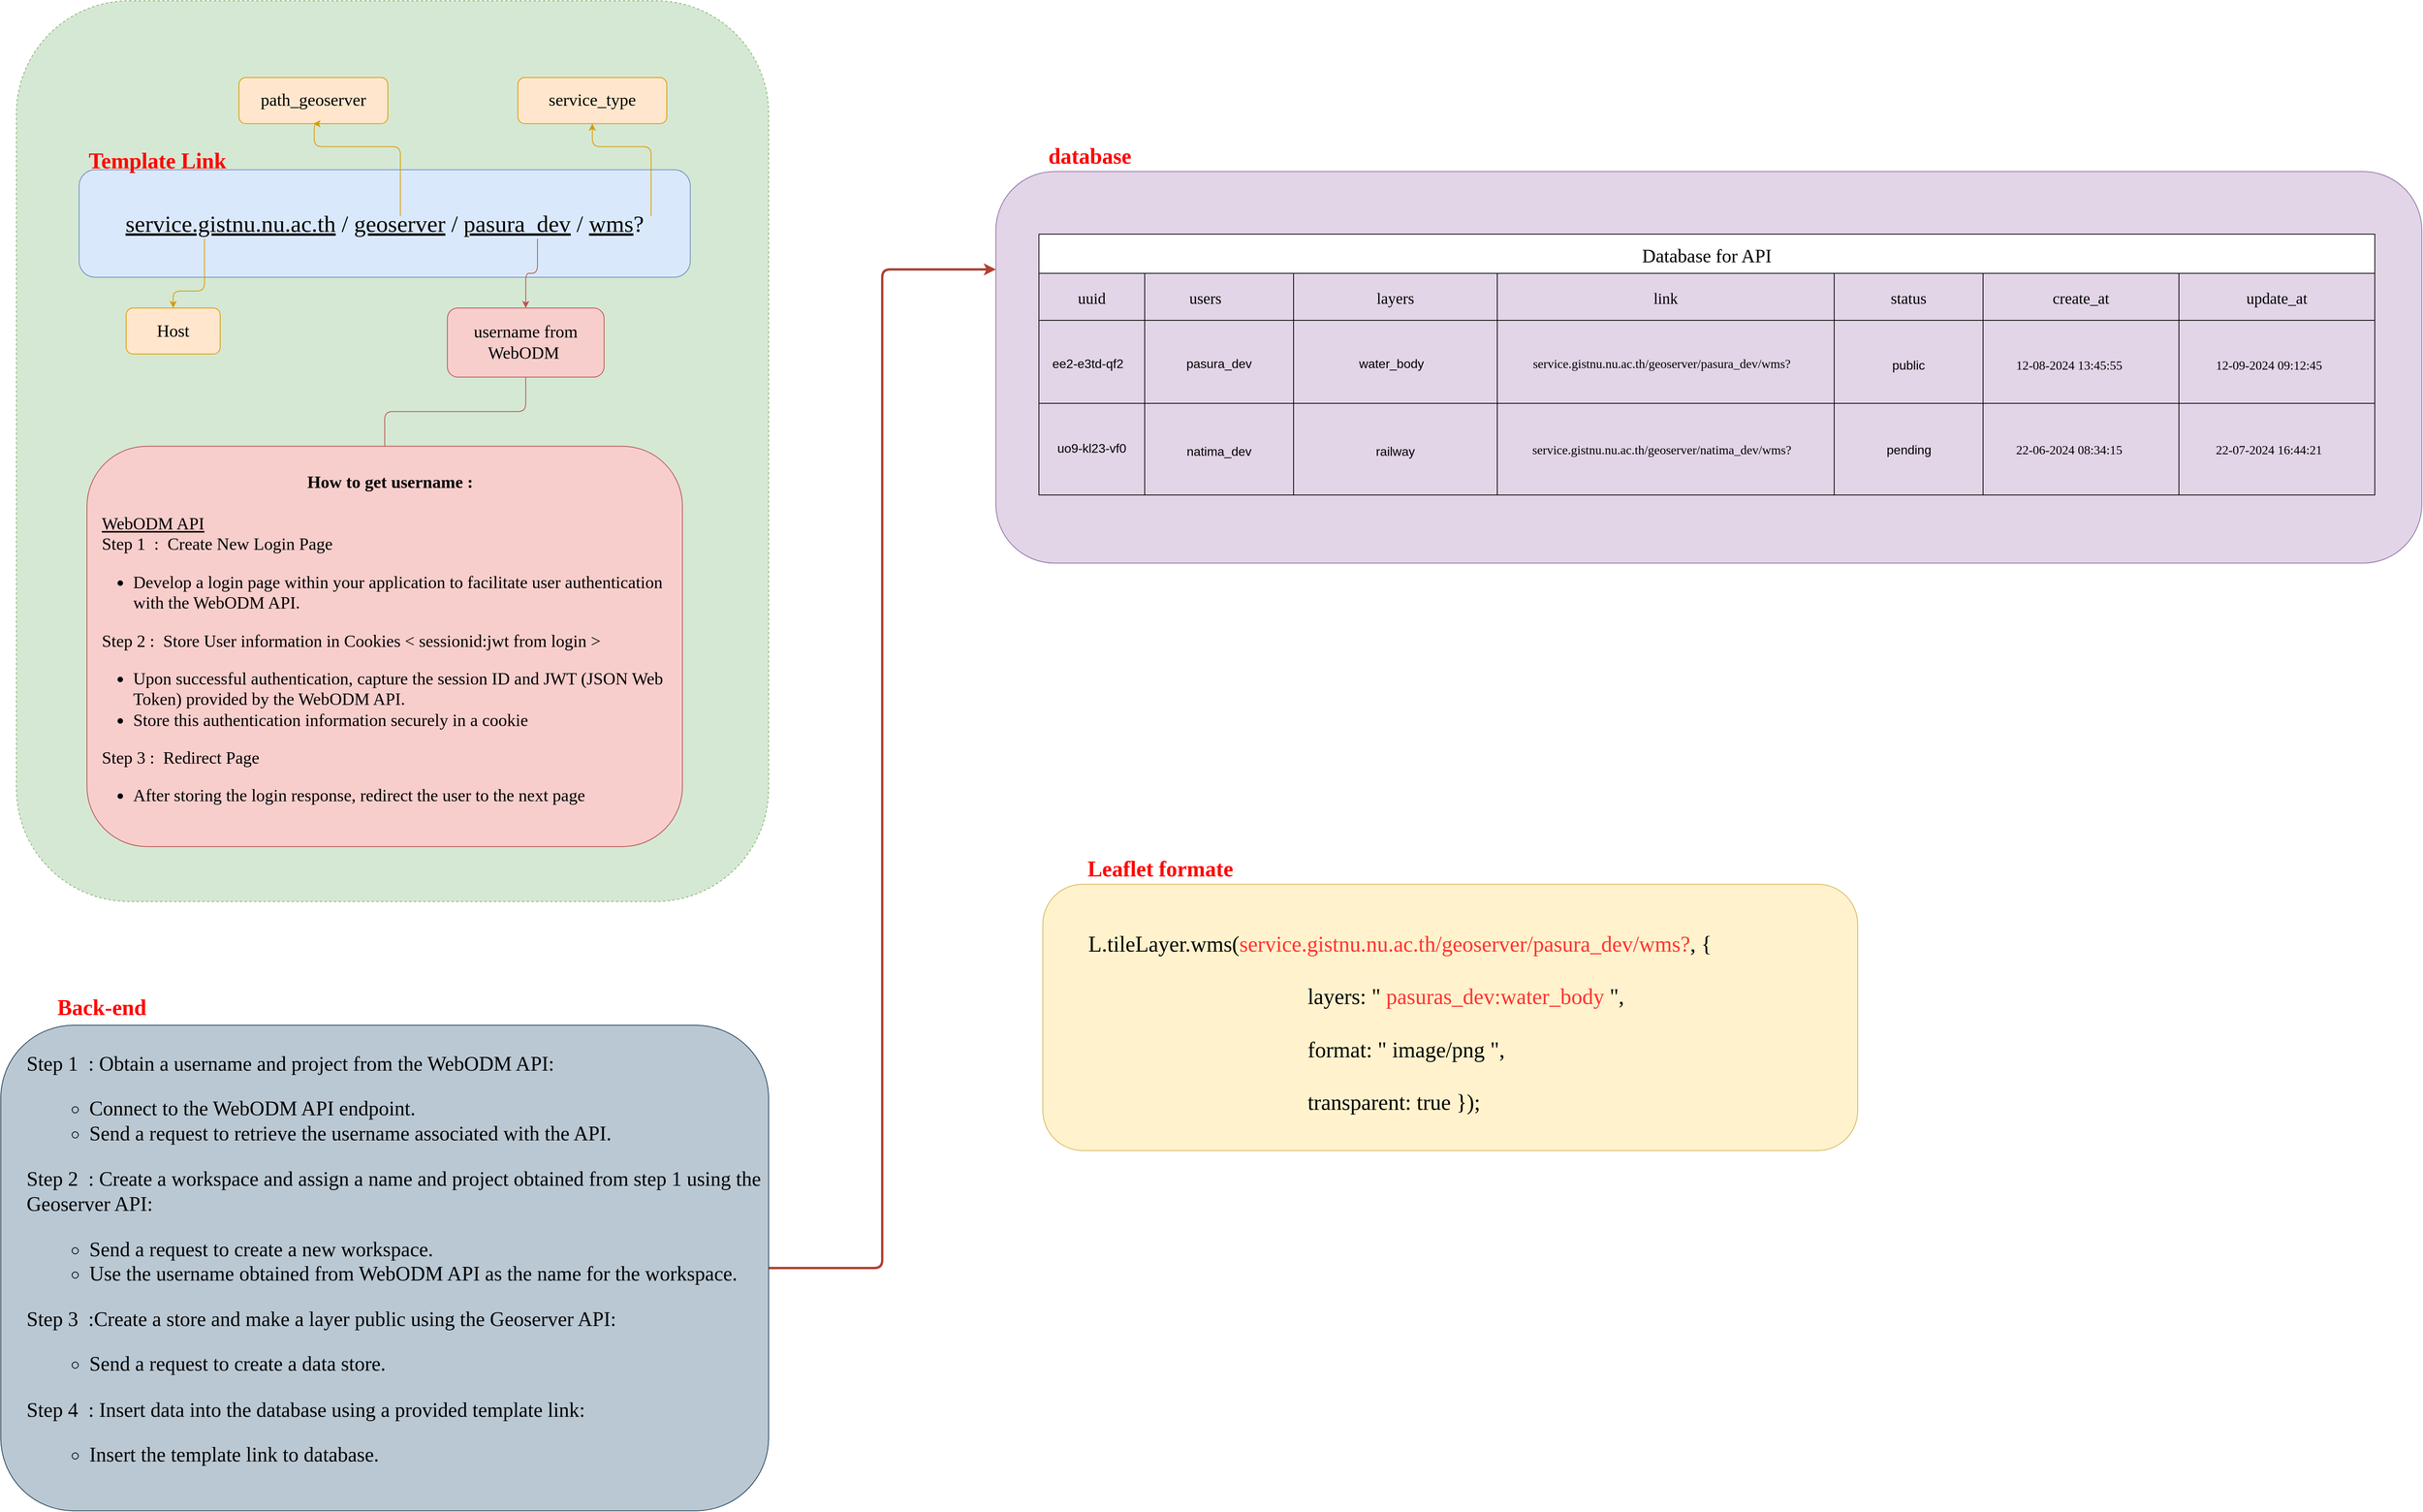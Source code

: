 <mxfile version="24.2.8" type="github">
  <diagram name="Page-1" id="D-a-eieVtsCvVFc8nxiY">
    <mxGraphModel dx="2836" dy="1215" grid="1" gridSize="10" guides="1" tooltips="1" connect="1" arrows="1" fold="1" page="1" pageScale="1" pageWidth="827" pageHeight="1169" math="0" shadow="0">
      <root>
        <mxCell id="0" />
        <mxCell id="1" parent="0" />
        <mxCell id="LGXkmmJbCQYHeZerWq-j-21" value="" style="group;fontFamily=K2D;fontSource=https%3A%2F%2Ffonts.googleapis.com%2Fcss%3Ffamily%3DK2D;" vertex="1" connectable="0" parent="1">
          <mxGeometry x="-50" y="32" width="960" height="1150" as="geometry" />
        </mxCell>
        <mxCell id="LGXkmmJbCQYHeZerWq-j-20" value="" style="rounded=1;whiteSpace=wrap;html=1;dashed=1;fillColor=#d5e8d4;strokeColor=#82b366;fontFamily=K2D;fontSource=https%3A%2F%2Ffonts.googleapis.com%2Fcss%3Ffamily%3DK2D;" vertex="1" parent="LGXkmmJbCQYHeZerWq-j-21">
          <mxGeometry width="960" height="1150" as="geometry" />
        </mxCell>
        <mxCell id="LGXkmmJbCQYHeZerWq-j-2" value="Host" style="rounded=1;whiteSpace=wrap;html=1;fillColor=#ffe6cc;strokeColor=#d79b00;fontFamily=K2D;fontSource=https%3A%2F%2Ffonts.googleapis.com%2Fcss%3Ffamily%3DK2D;fontSize=22;" vertex="1" parent="LGXkmmJbCQYHeZerWq-j-21">
          <mxGeometry x="140" y="392.212" width="120" height="58.832" as="geometry" />
        </mxCell>
        <mxCell id="LGXkmmJbCQYHeZerWq-j-3" value="path_geoserver" style="rounded=1;whiteSpace=wrap;html=1;fillColor=#ffe6cc;strokeColor=#d79b00;fontFamily=K2D;fontSource=https%3A%2F%2Ffonts.googleapis.com%2Fcss%3Ffamily%3DK2D;fontSize=22;" vertex="1" parent="LGXkmmJbCQYHeZerWq-j-21">
          <mxGeometry x="284" y="98.053" width="190" height="58.832" as="geometry" />
        </mxCell>
        <mxCell id="LGXkmmJbCQYHeZerWq-j-19" style="edgeStyle=orthogonalEdgeStyle;rounded=1;orthogonalLoop=1;jettySize=auto;html=1;fillColor=#f8cecc;strokeColor=#b85450;curved=0;endArrow=none;endFill=0;fontFamily=K2D;fontSource=https%3A%2F%2Ffonts.googleapis.com%2Fcss%3Ffamily%3DK2D;" edge="1" parent="LGXkmmJbCQYHeZerWq-j-21" source="LGXkmmJbCQYHeZerWq-j-4" target="LGXkmmJbCQYHeZerWq-j-18">
          <mxGeometry relative="1" as="geometry" />
        </mxCell>
        <mxCell id="LGXkmmJbCQYHeZerWq-j-4" value="username from WebODM&amp;nbsp;" style="rounded=1;whiteSpace=wrap;html=1;fillColor=#f8cecc;strokeColor=#b85450;fontFamily=K2D;fontSource=https%3A%2F%2Ffonts.googleapis.com%2Fcss%3Ffamily%3DK2D;fontSize=22;" vertex="1" parent="LGXkmmJbCQYHeZerWq-j-21">
          <mxGeometry x="550" y="392.212" width="200" height="88.248" as="geometry" />
        </mxCell>
        <mxCell id="LGXkmmJbCQYHeZerWq-j-5" value="service_type" style="rounded=1;whiteSpace=wrap;html=1;fillColor=#ffe6cc;strokeColor=#d79b00;fontFamily=K2D;fontSource=https%3A%2F%2Ffonts.googleapis.com%2Fcss%3Ffamily%3DK2D;fontSize=22;" vertex="1" parent="LGXkmmJbCQYHeZerWq-j-21">
          <mxGeometry x="640" y="98.053" width="190" height="58.832" as="geometry" />
        </mxCell>
        <mxCell id="LGXkmmJbCQYHeZerWq-j-12" value="" style="group;fontFamily=K2D;fontSource=https%3A%2F%2Ffonts.googleapis.com%2Fcss%3Ffamily%3DK2D;" vertex="1" connectable="0" parent="LGXkmmJbCQYHeZerWq-j-21">
          <mxGeometry x="80" y="215.717" width="780" height="137.274" as="geometry" />
        </mxCell>
        <mxCell id="LGXkmmJbCQYHeZerWq-j-1" value="&lt;font data-font-src=&quot;https://fonts.googleapis.com/css?family=K2D&quot; style=&quot;font-size: 30px;&quot;&gt;&lt;u&gt;service.gistnu.nu.ac.th&lt;/u&gt; / &lt;u&gt;geoserver&lt;/u&gt; / &lt;u&gt;pasura_dev&lt;/u&gt; / &lt;u&gt;wms&lt;/u&gt;?&lt;/font&gt;" style="rounded=1;whiteSpace=wrap;html=1;fillColor=#dae8fc;strokeColor=#6c8ebf;fontSize=30;fontFamily=K2D;fontSource=https%3A%2F%2Ffonts.googleapis.com%2Fcss%3Ffamily%3DK2D;" vertex="1" parent="LGXkmmJbCQYHeZerWq-j-12">
          <mxGeometry width="780" height="137.274" as="geometry" />
        </mxCell>
        <mxCell id="LGXkmmJbCQYHeZerWq-j-7" value="" style="rounded=1;whiteSpace=wrap;html=1;fillColor=none;dashed=1;strokeColor=none;fontFamily=K2D;fontSource=https%3A%2F%2Ffonts.googleapis.com%2Fcss%3Ffamily%3DK2D;" vertex="1" parent="LGXkmmJbCQYHeZerWq-j-12">
          <mxGeometry y="39.221" width="320" height="49.027" as="geometry" />
        </mxCell>
        <mxCell id="LGXkmmJbCQYHeZerWq-j-8" value="" style="rounded=1;whiteSpace=wrap;html=1;fillColor=none;dashed=1;strokeColor=none;fontFamily=K2D;fontSource=https%3A%2F%2Ffonts.googleapis.com%2Fcss%3Ffamily%3DK2D;" vertex="1" parent="LGXkmmJbCQYHeZerWq-j-12">
          <mxGeometry x="340" y="58.832" width="140" height="49.027" as="geometry" />
        </mxCell>
        <mxCell id="LGXkmmJbCQYHeZerWq-j-9" value="" style="rounded=1;whiteSpace=wrap;html=1;fillColor=none;dashed=1;strokeColor=none;fontFamily=K2D;fontSource=https%3A%2F%2Ffonts.googleapis.com%2Fcss%3Ffamily%3DK2D;" vertex="1" parent="LGXkmmJbCQYHeZerWq-j-12">
          <mxGeometry x="500" y="39.221" width="170" height="49.027" as="geometry" />
        </mxCell>
        <mxCell id="LGXkmmJbCQYHeZerWq-j-11" value="" style="rounded=1;whiteSpace=wrap;html=1;fillColor=none;dashed=1;strokeColor=none;fontFamily=K2D;fontSource=https%3A%2F%2Ffonts.googleapis.com%2Fcss%3Ffamily%3DK2D;" vertex="1" parent="LGXkmmJbCQYHeZerWq-j-12">
          <mxGeometry x="690" y="58.832" width="80" height="44.124" as="geometry" />
        </mxCell>
        <mxCell id="LGXkmmJbCQYHeZerWq-j-13" style="edgeStyle=orthogonalEdgeStyle;rounded=1;orthogonalLoop=1;jettySize=auto;html=1;exitX=0.5;exitY=1;exitDx=0;exitDy=0;curved=0;fillColor=#ffe6cc;strokeColor=#d79b00;fontFamily=K2D;fontSource=https%3A%2F%2Ffonts.googleapis.com%2Fcss%3Ffamily%3DK2D;" edge="1" parent="LGXkmmJbCQYHeZerWq-j-21" source="LGXkmmJbCQYHeZerWq-j-7" target="LGXkmmJbCQYHeZerWq-j-2">
          <mxGeometry relative="1" as="geometry">
            <Array as="points">
              <mxPoint x="240" y="370.641" />
              <mxPoint x="200" y="370.641" />
            </Array>
          </mxGeometry>
        </mxCell>
        <mxCell id="LGXkmmJbCQYHeZerWq-j-14" style="edgeStyle=orthogonalEdgeStyle;rounded=1;orthogonalLoop=1;jettySize=auto;html=1;exitX=0.5;exitY=0;exitDx=0;exitDy=0;fillColor=#ffe6cc;strokeColor=#d79b00;curved=0;entryX=0.5;entryY=1;entryDx=0;entryDy=0;fontFamily=K2D;fontSource=https%3A%2F%2Ffonts.googleapis.com%2Fcss%3Ffamily%3DK2D;" edge="1" parent="LGXkmmJbCQYHeZerWq-j-21" source="LGXkmmJbCQYHeZerWq-j-8" target="LGXkmmJbCQYHeZerWq-j-3">
          <mxGeometry relative="1" as="geometry">
            <Array as="points">
              <mxPoint x="490" y="186.301" />
              <mxPoint x="380" y="186.301" />
            </Array>
          </mxGeometry>
        </mxCell>
        <mxCell id="LGXkmmJbCQYHeZerWq-j-15" style="edgeStyle=orthogonalEdgeStyle;rounded=1;orthogonalLoop=1;jettySize=auto;html=1;exitX=0.5;exitY=1;exitDx=0;exitDy=0;curved=0;fillColor=#f8cecc;strokeColor=#b85450;fontFamily=K2D;fontSource=https%3A%2F%2Ffonts.googleapis.com%2Fcss%3Ffamily%3DK2D;" edge="1" parent="LGXkmmJbCQYHeZerWq-j-21" source="LGXkmmJbCQYHeZerWq-j-9" target="LGXkmmJbCQYHeZerWq-j-4">
          <mxGeometry relative="1" as="geometry" />
        </mxCell>
        <mxCell id="LGXkmmJbCQYHeZerWq-j-17" style="edgeStyle=orthogonalEdgeStyle;rounded=1;orthogonalLoop=1;jettySize=auto;html=1;exitX=0.5;exitY=0;exitDx=0;exitDy=0;entryX=0.5;entryY=1;entryDx=0;entryDy=0;curved=0;fillColor=#ffe6cc;strokeColor=#d79b00;fontFamily=K2D;fontSource=https%3A%2F%2Ffonts.googleapis.com%2Fcss%3Ffamily%3DK2D;" edge="1" parent="LGXkmmJbCQYHeZerWq-j-21" source="LGXkmmJbCQYHeZerWq-j-11" target="LGXkmmJbCQYHeZerWq-j-5">
          <mxGeometry relative="1" as="geometry">
            <Array as="points">
              <mxPoint x="810" y="186.301" />
              <mxPoint x="735" y="186.301" />
            </Array>
          </mxGeometry>
        </mxCell>
        <mxCell id="LGXkmmJbCQYHeZerWq-j-18" value="&lt;div style=&quot;&quot;&gt;&lt;b&gt;How to get username :&lt;/b&gt;&lt;/div&gt;&lt;div style=&quot;&quot;&gt;&lt;br&gt;&lt;/div&gt;&lt;div style=&quot;text-align: left;&quot;&gt;&lt;u&gt;WebODM API&lt;/u&gt;&lt;/div&gt;&lt;div style=&quot;text-align: left;&quot;&gt;Step 1 &amp;nbsp;: &amp;nbsp;Create New Login Page&lt;/div&gt;&lt;div style=&quot;text-align: left;&quot;&gt;&lt;ul&gt;&lt;li style=&quot;border: 0px solid rgb(227, 227, 227); box-sizing: border-box; --tw-border-spacing-x: 0; --tw-border-spacing-y: 0; --tw-translate-x: 0; --tw-translate-y: 0; --tw-rotate: 0; --tw-skew-x: 0; --tw-skew-y: 0; --tw-scale-x: 1; --tw-scale-y: 1; --tw-pan-x: ; --tw-pan-y: ; --tw-pinch-zoom: ; --tw-scroll-snap-strictness: proximity; --tw-gradient-from-position: ; --tw-gradient-via-position: ; --tw-gradient-to-position: ; --tw-ordinal: ; --tw-slashed-zero: ; --tw-numeric-figure: ; --tw-numeric-spacing: ; --tw-numeric-fraction: ; --tw-ring-inset: ; --tw-ring-offset-width: 0px; --tw-ring-offset-color: #fff; --tw-ring-color: rgba(69,89,164,0.5); --tw-ring-offset-shadow: 0 0 transparent; --tw-ring-shadow: 0 0 transparent; --tw-shadow: 0 0 transparent; --tw-shadow-colored: 0 0 transparent; --tw-blur: ; --tw-brightness: ; --tw-contrast: ; --tw-grayscale: ; --tw-hue-rotate: ; --tw-invert: ; --tw-saturate: ; --tw-sepia: ; --tw-drop-shadow: ; --tw-backdrop-blur: ; --tw-backdrop-brightness: ; --tw-backdrop-contrast: ; --tw-backdrop-grayscale: ; --tw-backdrop-hue-rotate: ; --tw-backdrop-invert: ; --tw-backdrop-opacity: ; --tw-backdrop-saturate: ; --tw-backdrop-sepia: ; --tw-contain-size: ; --tw-contain-layout: ; --tw-contain-paint: ; --tw-contain-style: ; margin-bottom: 0px; margin-top: 0px; padding-left: 0px;&quot;&gt;Develop a login page within your application to facilitate user authentication with the WebODM API.&lt;/li&gt;&lt;/ul&gt;&lt;/div&gt;&lt;div style=&quot;text-align: left;&quot;&gt;Step 2 : &amp;nbsp;Store User information in Cookies &amp;lt; sessionid:jwt from login &amp;gt;&lt;/div&gt;&lt;div style=&quot;text-align: left;&quot;&gt;&lt;ul&gt;&lt;li style=&quot;border: 0px solid rgb(227, 227, 227); box-sizing: border-box; --tw-border-spacing-x: 0; --tw-border-spacing-y: 0; --tw-translate-x: 0; --tw-translate-y: 0; --tw-rotate: 0; --tw-skew-x: 0; --tw-skew-y: 0; --tw-scale-x: 1; --tw-scale-y: 1; --tw-pan-x: ; --tw-pan-y: ; --tw-pinch-zoom: ; --tw-scroll-snap-strictness: proximity; --tw-gradient-from-position: ; --tw-gradient-via-position: ; --tw-gradient-to-position: ; --tw-ordinal: ; --tw-slashed-zero: ; --tw-numeric-figure: ; --tw-numeric-spacing: ; --tw-numeric-fraction: ; --tw-ring-inset: ; --tw-ring-offset-width: 0px; --tw-ring-offset-color: #fff; --tw-ring-color: rgba(69,89,164,0.5); --tw-ring-offset-shadow: 0 0 transparent; --tw-ring-shadow: 0 0 transparent; --tw-shadow: 0 0 transparent; --tw-shadow-colored: 0 0 transparent; --tw-blur: ; --tw-brightness: ; --tw-contrast: ; --tw-grayscale: ; --tw-hue-rotate: ; --tw-invert: ; --tw-saturate: ; --tw-sepia: ; --tw-drop-shadow: ; --tw-backdrop-blur: ; --tw-backdrop-brightness: ; --tw-backdrop-contrast: ; --tw-backdrop-grayscale: ; --tw-backdrop-hue-rotate: ; --tw-backdrop-invert: ; --tw-backdrop-opacity: ; --tw-backdrop-saturate: ; --tw-backdrop-sepia: ; --tw-contain-size: ; --tw-contain-layout: ; --tw-contain-paint: ; --tw-contain-style: ; margin-bottom: 0px; margin-top: 0px; padding-left: 0px;&quot;&gt;Upon successful authentication, capture the session ID and JWT (JSON Web Token) provided by the WebODM API.&lt;/li&gt;&lt;li style=&quot;border: 0px solid rgb(227, 227, 227); box-sizing: border-box; --tw-border-spacing-x: 0; --tw-border-spacing-y: 0; --tw-translate-x: 0; --tw-translate-y: 0; --tw-rotate: 0; --tw-skew-x: 0; --tw-skew-y: 0; --tw-scale-x: 1; --tw-scale-y: 1; --tw-pan-x: ; --tw-pan-y: ; --tw-pinch-zoom: ; --tw-scroll-snap-strictness: proximity; --tw-gradient-from-position: ; --tw-gradient-via-position: ; --tw-gradient-to-position: ; --tw-ordinal: ; --tw-slashed-zero: ; --tw-numeric-figure: ; --tw-numeric-spacing: ; --tw-numeric-fraction: ; --tw-ring-inset: ; --tw-ring-offset-width: 0px; --tw-ring-offset-color: #fff; --tw-ring-color: rgba(69,89,164,0.5); --tw-ring-offset-shadow: 0 0 transparent; --tw-ring-shadow: 0 0 transparent; --tw-shadow: 0 0 transparent; --tw-shadow-colored: 0 0 transparent; --tw-blur: ; --tw-brightness: ; --tw-contrast: ; --tw-grayscale: ; --tw-hue-rotate: ; --tw-invert: ; --tw-saturate: ; --tw-sepia: ; --tw-drop-shadow: ; --tw-backdrop-blur: ; --tw-backdrop-brightness: ; --tw-backdrop-contrast: ; --tw-backdrop-grayscale: ; --tw-backdrop-hue-rotate: ; --tw-backdrop-invert: ; --tw-backdrop-opacity: ; --tw-backdrop-saturate: ; --tw-backdrop-sepia: ; --tw-contain-size: ; --tw-contain-layout: ; --tw-contain-paint: ; --tw-contain-style: ; margin-bottom: 0px; margin-top: 0px; padding-left: 0px;&quot;&gt;Store this authentication information securely in a cookie&lt;/li&gt;&lt;/ul&gt;&lt;/div&gt;&lt;div style=&quot;text-align: left;&quot;&gt;Step 3 : &amp;nbsp;Redirect Page&lt;/div&gt;&lt;div style=&quot;text-align: left;&quot;&gt;&lt;ul&gt;&lt;li&gt;After storing the login response, redirect the user to the next page&lt;br&gt;&lt;/li&gt;&lt;/ul&gt;&lt;/div&gt;" style="rounded=1;whiteSpace=wrap;html=1;fillColor=#f8cecc;strokeColor=#b85450;fontFamily=K2D;fontSource=https%3A%2F%2Ffonts.googleapis.com%2Fcss%3Ffamily%3DK2D;fontSize=22;spacingLeft=18;spacingTop=4;spacingRight=4;" vertex="1" parent="LGXkmmJbCQYHeZerWq-j-21">
          <mxGeometry x="90" y="568.71" width="760" height="511.29" as="geometry" />
        </mxCell>
        <mxCell id="LGXkmmJbCQYHeZerWq-j-24" value="&lt;font data-font-src=&quot;https://fonts.googleapis.com/css?family=K2D&quot;&gt;&lt;font data-font-src=&quot;https://fonts.googleapis.com/css?family=K2D&quot; style=&quot;font-size: 28px;&quot;&gt;Template&amp;nbsp;&lt;/font&gt;&lt;span style=&quot;font-size: 28px;&quot;&gt;Link&lt;/span&gt;&lt;/font&gt;" style="text;html=1;align=center;verticalAlign=middle;whiteSpace=wrap;rounded=1;fillColor=none;strokeColor=none;fontColor=#FF0000;fontStyle=1;fontFamily=K2D;fontSource=https%3A%2F%2Ffonts.googleapis.com%2Fcss%3Ffamily%3DK2D;" vertex="1" parent="LGXkmmJbCQYHeZerWq-j-21">
          <mxGeometry x="80" y="184.34" width="200" height="39.221" as="geometry" />
        </mxCell>
        <mxCell id="LGXkmmJbCQYHeZerWq-j-107" value="" style="group" vertex="1" connectable="0" parent="1">
          <mxGeometry x="1260" y="1120" width="1040" height="380" as="geometry" />
        </mxCell>
        <mxCell id="LGXkmmJbCQYHeZerWq-j-23" value="&lt;br&gt;&lt;div&gt;&lt;font&gt;&lt;span style=&quot;font-size: 28px;&quot;&gt;&lt;div&gt;&amp;nbsp; &amp;nbsp; &amp;nbsp; &amp;nbsp; L.tileLayer.wms(&lt;font color=&quot;#ff3333&quot;&gt;service.gistnu.nu.ac.th/geoserver/pasura_dev/wms?&lt;/font&gt;, {&lt;/div&gt;&lt;div&gt;&lt;br&gt;&lt;/div&gt;&lt;div&gt;&amp;nbsp; &amp;nbsp; &amp;nbsp;&lt;span style=&quot;white-space: pre;&quot;&gt;&#x9;&lt;span style=&quot;white-space: pre;&quot;&gt;&#x9;&lt;span style=&quot;white-space: pre;&quot;&gt;&#x9;&lt;span style=&quot;white-space: pre;&quot;&gt;&#x9;&lt;span style=&quot;white-space: pre;&quot;&gt;&#x9;&lt;span style=&quot;white-space: pre;&quot;&gt;&#x9;&lt;/span&gt;&lt;/span&gt;&lt;/span&gt;&lt;/span&gt;&lt;/span&gt;&lt;/span&gt;layers: &quot; &lt;font color=&quot;#ff3333&quot;&gt;pasuras_dev:water_body&lt;/font&gt; &quot;,&lt;/div&gt;&lt;div&gt;&lt;br&gt;&lt;/div&gt;&lt;/span&gt;&lt;span style=&quot;font-size: 28px;&quot;&gt;&lt;div&gt;&lt;span style=&quot;white-space: pre;&quot;&gt;&lt;span style=&quot;white-space: pre;&quot;&gt;&lt;span style=&quot;white-space: pre;&quot;&gt;&lt;span style=&quot;white-space: pre;&quot;&gt;&#x9;&lt;span style=&quot;white-space: pre;&quot;&gt;&#x9;&lt;span style=&quot;white-space: pre;&quot;&gt;&#x9;&lt;span style=&quot;white-space: pre;&quot;&gt;&#x9;&lt;span style=&quot;white-space: pre;&quot;&gt;&#x9;&lt;span style=&quot;white-space: pre;&quot;&gt;&#x9;&lt;/span&gt;&lt;/span&gt;&lt;/span&gt;&lt;/span&gt;&lt;/span&gt;&lt;/span&gt;&lt;/span&gt;&lt;/span&gt;&lt;/span&gt;format: &quot; image/png &quot;,&lt;/div&gt;&lt;div&gt;&amp;nbsp;&amp;nbsp;&lt;/div&gt;&lt;div&gt;&amp;nbsp; &lt;span style=&quot;white-space: pre;&quot;&gt;&#x9;&lt;span style=&quot;white-space: pre;&quot;&gt;&#x9;&lt;span style=&quot;white-space: pre;&quot;&gt;&#x9;&lt;span style=&quot;white-space: pre;&quot;&gt;&#x9;&lt;span style=&quot;white-space: pre;&quot;&gt;&#x9;&lt;span style=&quot;white-space: pre;&quot;&gt;&#x9;&lt;/span&gt;&lt;/span&gt;&lt;/span&gt;&lt;/span&gt;&lt;/span&gt;&lt;/span&gt;transparent: true });&lt;/div&gt;&lt;/span&gt;&lt;/font&gt;&lt;/div&gt;" style="rounded=1;whiteSpace=wrap;html=1;fillColor=#fff2cc;strokeColor=#d6b656;fontFamily=K2D;fontSource=https%3A%2F%2Ffonts.googleapis.com%2Fcss%3Ffamily%3DK2D;align=left;" vertex="1" parent="LGXkmmJbCQYHeZerWq-j-107">
          <mxGeometry y="40" width="1040" height="340" as="geometry" />
        </mxCell>
        <mxCell id="LGXkmmJbCQYHeZerWq-j-106" value="&lt;span style=&quot;font-size: 28px;&quot;&gt;Leaflet formate&lt;/span&gt;" style="text;html=1;align=center;verticalAlign=middle;whiteSpace=wrap;rounded=1;fillColor=none;strokeColor=none;fontColor=#FF0000;fontStyle=1;fontFamily=K2D;fontSource=https%3A%2F%2Ffonts.googleapis.com%2Fcss%3Ffamily%3DK2D;" vertex="1" parent="LGXkmmJbCQYHeZerWq-j-107">
          <mxGeometry x="30" width="240" height="40" as="geometry" />
        </mxCell>
        <mxCell id="LGXkmmJbCQYHeZerWq-j-109" value="" style="group" vertex="1" connectable="0" parent="1">
          <mxGeometry x="1200" y="210" width="1820" height="610" as="geometry" />
        </mxCell>
        <mxCell id="LGXkmmJbCQYHeZerWq-j-105" value="" style="group" vertex="1" connectable="0" parent="LGXkmmJbCQYHeZerWq-j-109">
          <mxGeometry y="40" width="1820" height="570" as="geometry" />
        </mxCell>
        <mxCell id="LGXkmmJbCQYHeZerWq-j-22" value="&lt;div&gt;&lt;font&gt;&lt;span style=&quot;font-size: 11px;&quot;&gt;&lt;br&gt;&lt;/span&gt;&lt;/font&gt;&lt;/div&gt;&lt;div&gt;&lt;font style=&quot;font-size: 28px;&quot;&gt;&lt;span style=&quot;&quot;&gt;&lt;br&gt;&lt;/span&gt;&lt;/font&gt;&lt;/div&gt;" style="rounded=1;whiteSpace=wrap;html=1;verticalAlign=top;fontFamily=K2D;fontSource=https%3A%2F%2Ffonts.googleapis.com%2Fcss%3Ffamily%3DK2D;fillColor=#e1d5e7;strokeColor=#9673a6;" vertex="1" parent="LGXkmmJbCQYHeZerWq-j-105">
          <mxGeometry width="1820" height="500" as="geometry" />
        </mxCell>
        <mxCell id="LGXkmmJbCQYHeZerWq-j-46" value="Database for API" style="shape=table;childLayout=tableLayout;startSize=50;collapsible=0;recursiveResize=0;expand=0;fontSize=24;fontFamily=K2D;fontSource=https%3A%2F%2Ffonts.googleapis.com%2Fcss%3Ffamily%3DK2D;" vertex="1" parent="LGXkmmJbCQYHeZerWq-j-105">
          <mxGeometry x="55" y="80" width="1705" height="333" as="geometry" />
        </mxCell>
        <mxCell id="LGXkmmJbCQYHeZerWq-j-47" value="" style="shape=tableRow;horizontal=0;swimlaneHead=0;swimlaneBody=0;top=0;left=0;strokeColor=inherit;bottom=0;right=0;dropTarget=0;fontStyle=0;fillColor=none;points=[[0,0.5],[1,0.5]];portConstraint=eastwest;startSize=0;collapsible=0;recursiveResize=0;expand=0;fontSize=16;fontFamily=K2D;fontSource=https%3A%2F%2Ffonts.googleapis.com%2Fcss%3Ffamily%3DK2D;" vertex="1" parent="LGXkmmJbCQYHeZerWq-j-46">
          <mxGeometry y="50" width="1705" height="166" as="geometry" />
        </mxCell>
        <mxCell id="LGXkmmJbCQYHeZerWq-j-115" value="uuid" style="swimlane;swimlaneHead=0;swimlaneBody=0;fontStyle=0;strokeColor=inherit;connectable=0;fillColor=none;startSize=60;collapsible=0;recursiveResize=0;expand=0;fontSize=20;fontFamily=K2D;fontSource=https%3A%2F%2Ffonts.googleapis.com%2Fcss%3Ffamily%3DK2D;" vertex="1" parent="LGXkmmJbCQYHeZerWq-j-47">
          <mxGeometry width="135" height="166" as="geometry">
            <mxRectangle width="135" height="166" as="alternateBounds" />
          </mxGeometry>
        </mxCell>
        <mxCell id="LGXkmmJbCQYHeZerWq-j-48" value="" style="swimlane;swimlaneHead=0;swimlaneBody=0;fontStyle=0;strokeColor=inherit;connectable=0;fillColor=none;startSize=60;collapsible=0;recursiveResize=0;expand=0;fontSize=20;fontFamily=K2D;fontSource=https%3A%2F%2Ffonts.googleapis.com%2Fcss%3Ffamily%3DK2D;" vertex="1" parent="LGXkmmJbCQYHeZerWq-j-47">
          <mxGeometry x="135" width="190" height="166" as="geometry">
            <mxRectangle width="190" height="166" as="alternateBounds" />
          </mxGeometry>
        </mxCell>
        <mxCell id="LGXkmmJbCQYHeZerWq-j-118" value="&lt;font style=&quot;font-size: 16px;&quot;&gt;pasura_dev&lt;/font&gt;" style="text;html=1;align=center;verticalAlign=middle;whiteSpace=wrap;rounded=0;fontSize=13;" vertex="1" parent="LGXkmmJbCQYHeZerWq-j-48">
          <mxGeometry x="20" y="100" width="150" height="30" as="geometry" />
        </mxCell>
        <mxCell id="LGXkmmJbCQYHeZerWq-j-123" value="layers" style="swimlane;swimlaneHead=0;swimlaneBody=0;fontStyle=0;strokeColor=inherit;connectable=0;fillColor=none;startSize=60;collapsible=0;recursiveResize=0;expand=0;fontSize=20;fontFamily=K2D;fontSource=https%3A%2F%2Ffonts.googleapis.com%2Fcss%3Ffamily%3DK2D;" vertex="1" parent="LGXkmmJbCQYHeZerWq-j-47">
          <mxGeometry x="325" width="260" height="166" as="geometry">
            <mxRectangle width="260" height="166" as="alternateBounds" />
          </mxGeometry>
        </mxCell>
        <mxCell id="LGXkmmJbCQYHeZerWq-j-126" value="&lt;font style=&quot;font-size: 16px;&quot;&gt;water_body&lt;/font&gt;" style="text;html=1;align=center;verticalAlign=middle;whiteSpace=wrap;rounded=0;fontSize=13;" vertex="1" parent="LGXkmmJbCQYHeZerWq-j-123">
          <mxGeometry x="30" y="100" width="190" height="30" as="geometry" />
        </mxCell>
        <mxCell id="LGXkmmJbCQYHeZerWq-j-49" value="link" style="swimlane;swimlaneHead=0;swimlaneBody=0;fontStyle=0;strokeColor=inherit;connectable=0;fillColor=none;startSize=60;collapsible=0;recursiveResize=0;expand=0;fontSize=20;fontFamily=K2D;fontSource=https%3A%2F%2Ffonts.googleapis.com%2Fcss%3Ffamily%3DK2D;" vertex="1" parent="LGXkmmJbCQYHeZerWq-j-47">
          <mxGeometry x="585" width="430" height="166" as="geometry">
            <mxRectangle width="430" height="166" as="alternateBounds" />
          </mxGeometry>
        </mxCell>
        <mxCell id="LGXkmmJbCQYHeZerWq-j-98" value="&lt;font style=&quot;font-size: 16px;&quot;&gt;&lt;span style=&quot;font-family: K2D;&quot;&gt;service.gistnu.nu.ac.th&lt;/span&gt;&lt;span style=&quot;font-family: K2D;&quot;&gt;/&lt;/span&gt;&lt;span style=&quot;font-family: K2D;&quot;&gt;geoserver&lt;/span&gt;&lt;span style=&quot;font-family: K2D;&quot;&gt;/&lt;/span&gt;&lt;span style=&quot;font-family: K2D;&quot;&gt;pasura_dev&lt;/span&gt;&lt;span style=&quot;font-family: K2D;&quot;&gt;/&lt;/span&gt;&lt;span style=&quot;font-family: K2D;&quot;&gt;wms&lt;/span&gt;&lt;span style=&quot;font-family: K2D;&quot;&gt;?&lt;/span&gt;&lt;/font&gt;" style="text;html=1;align=center;verticalAlign=middle;whiteSpace=wrap;rounded=0;fontSize=13;" vertex="1" parent="LGXkmmJbCQYHeZerWq-j-49">
          <mxGeometry y="100" width="420" height="30" as="geometry" />
        </mxCell>
        <mxCell id="LGXkmmJbCQYHeZerWq-j-128" value="status" style="swimlane;swimlaneHead=0;swimlaneBody=0;fontStyle=0;strokeColor=inherit;connectable=0;fillColor=none;startSize=60;collapsible=0;recursiveResize=0;expand=0;fontSize=20;fontFamily=K2D;fontSource=https%3A%2F%2Ffonts.googleapis.com%2Fcss%3Ffamily%3DK2D;" vertex="1" parent="LGXkmmJbCQYHeZerWq-j-47">
          <mxGeometry x="1015" width="190" height="166" as="geometry">
            <mxRectangle width="190" height="166" as="alternateBounds" />
          </mxGeometry>
        </mxCell>
        <mxCell id="LGXkmmJbCQYHeZerWq-j-130" value="&lt;font style=&quot;font-size: 16px;&quot;&gt;public&lt;/font&gt;" style="text;html=1;align=center;verticalAlign=middle;whiteSpace=wrap;rounded=0;fontSize=13;" vertex="1" parent="LGXkmmJbCQYHeZerWq-j-128">
          <mxGeometry x="15" y="101.5" width="160" height="30" as="geometry" />
        </mxCell>
        <mxCell id="LGXkmmJbCQYHeZerWq-j-50" value="create_at" style="swimlane;swimlaneHead=0;swimlaneBody=0;fontStyle=0;strokeColor=inherit;connectable=0;fillColor=none;startSize=60;collapsible=0;recursiveResize=0;expand=0;fontSize=20;fontFamily=K2D;fontSource=https%3A%2F%2Ffonts.googleapis.com%2Fcss%3Ffamily%3DK2D;" vertex="1" parent="LGXkmmJbCQYHeZerWq-j-47">
          <mxGeometry x="1205" width="250" height="166" as="geometry">
            <mxRectangle width="250" height="166" as="alternateBounds" />
          </mxGeometry>
        </mxCell>
        <mxCell id="LGXkmmJbCQYHeZerWq-j-100" value="&lt;font size=&quot;3&quot; face=&quot;K2D&quot;&gt;12-08-2024 13:45:55&lt;/font&gt;" style="text;html=1;align=center;verticalAlign=middle;whiteSpace=wrap;rounded=0;fontSize=13;" vertex="1" parent="LGXkmmJbCQYHeZerWq-j-50">
          <mxGeometry x="25" y="101.5" width="170" height="30" as="geometry" />
        </mxCell>
        <mxCell id="LGXkmmJbCQYHeZerWq-j-87" value="update_at" style="swimlane;swimlaneHead=0;swimlaneBody=0;fontStyle=0;strokeColor=inherit;connectable=0;fillColor=none;startSize=60;collapsible=0;recursiveResize=0;expand=0;fontSize=20;fontFamily=K2D;fontSource=https%3A%2F%2Ffonts.googleapis.com%2Fcss%3Ffamily%3DK2D;" vertex="1" parent="LGXkmmJbCQYHeZerWq-j-47">
          <mxGeometry x="1455" width="250" height="166" as="geometry">
            <mxRectangle width="250" height="166" as="alternateBounds" />
          </mxGeometry>
        </mxCell>
        <mxCell id="LGXkmmJbCQYHeZerWq-j-103" value="&lt;font size=&quot;3&quot; face=&quot;K2D&quot;&gt;12-09-2024 09:12:45&lt;/font&gt;" style="text;html=1;align=center;verticalAlign=middle;whiteSpace=wrap;rounded=0;fontSize=13;" vertex="1" parent="LGXkmmJbCQYHeZerWq-j-87">
          <mxGeometry x="30" y="101.5" width="170" height="30" as="geometry" />
        </mxCell>
        <mxCell id="LGXkmmJbCQYHeZerWq-j-51" value="" style="shape=tableRow;horizontal=0;swimlaneHead=0;swimlaneBody=0;top=0;left=0;strokeColor=inherit;bottom=0;right=0;dropTarget=0;fontStyle=0;fillColor=none;points=[[0,0.5],[1,0.5]];portConstraint=eastwest;startSize=0;collapsible=0;recursiveResize=0;expand=0;fontSize=16;fontFamily=K2D;fontSource=https%3A%2F%2Ffonts.googleapis.com%2Fcss%3Ffamily%3DK2D;" vertex="1" parent="LGXkmmJbCQYHeZerWq-j-46">
          <mxGeometry y="216" width="1705" height="117" as="geometry" />
        </mxCell>
        <mxCell id="LGXkmmJbCQYHeZerWq-j-116" style="swimlane;swimlaneHead=0;swimlaneBody=0;fontStyle=0;connectable=0;strokeColor=inherit;fillColor=none;startSize=0;collapsible=0;recursiveResize=0;expand=0;fontSize=16;fontFamily=K2D;fontSource=https%3A%2F%2Ffonts.googleapis.com%2Fcss%3Ffamily%3DK2D;" vertex="1" parent="LGXkmmJbCQYHeZerWq-j-51">
          <mxGeometry width="135" height="117" as="geometry">
            <mxRectangle width="135" height="117" as="alternateBounds" />
          </mxGeometry>
        </mxCell>
        <mxCell id="LGXkmmJbCQYHeZerWq-j-52" value="" style="swimlane;swimlaneHead=0;swimlaneBody=0;fontStyle=0;connectable=0;strokeColor=inherit;fillColor=none;startSize=0;collapsible=0;recursiveResize=0;expand=0;fontSize=16;fontFamily=K2D;fontSource=https%3A%2F%2Ffonts.googleapis.com%2Fcss%3Ffamily%3DK2D;" vertex="1" parent="LGXkmmJbCQYHeZerWq-j-51">
          <mxGeometry x="135" width="190" height="117" as="geometry">
            <mxRectangle width="190" height="117" as="alternateBounds" />
          </mxGeometry>
        </mxCell>
        <mxCell id="LGXkmmJbCQYHeZerWq-j-97" value="&lt;font style=&quot;font-size: 16px;&quot;&gt;natima_dev&lt;/font&gt;" style="text;html=1;align=center;verticalAlign=middle;whiteSpace=wrap;rounded=0;fontSize=13;" vertex="1" parent="LGXkmmJbCQYHeZerWq-j-52">
          <mxGeometry x="10" y="46" width="170" height="30" as="geometry" />
        </mxCell>
        <mxCell id="LGXkmmJbCQYHeZerWq-j-124" style="swimlane;swimlaneHead=0;swimlaneBody=0;fontStyle=0;connectable=0;strokeColor=inherit;fillColor=none;startSize=0;collapsible=0;recursiveResize=0;expand=0;fontSize=20;fontFamily=K2D;fontSource=https%3A%2F%2Ffonts.googleapis.com%2Fcss%3Ffamily%3DK2D;" vertex="1" parent="LGXkmmJbCQYHeZerWq-j-51">
          <mxGeometry x="325" width="260" height="117" as="geometry">
            <mxRectangle width="260" height="117" as="alternateBounds" />
          </mxGeometry>
        </mxCell>
        <mxCell id="LGXkmmJbCQYHeZerWq-j-127" value="&lt;font style=&quot;font-size: 16px;&quot;&gt;railway&lt;/font&gt;" style="text;html=1;align=center;verticalAlign=middle;whiteSpace=wrap;rounded=0;fontSize=13;" vertex="1" parent="LGXkmmJbCQYHeZerWq-j-124">
          <mxGeometry x="25" y="46" width="210" height="30" as="geometry" />
        </mxCell>
        <mxCell id="LGXkmmJbCQYHeZerWq-j-53" value="" style="swimlane;swimlaneHead=0;swimlaneBody=0;fontStyle=0;connectable=0;strokeColor=inherit;fillColor=none;startSize=0;collapsible=0;recursiveResize=0;expand=0;fontSize=20;fontFamily=K2D;fontSource=https%3A%2F%2Ffonts.googleapis.com%2Fcss%3Ffamily%3DK2D;" vertex="1" parent="LGXkmmJbCQYHeZerWq-j-51">
          <mxGeometry x="585" width="430" height="117" as="geometry">
            <mxRectangle width="430" height="117" as="alternateBounds" />
          </mxGeometry>
        </mxCell>
        <mxCell id="LGXkmmJbCQYHeZerWq-j-99" value="&lt;font style=&quot;font-size: 16px;&quot;&gt;&lt;span style=&quot;font-family: K2D;&quot;&gt;service.gistnu.nu.ac.th&lt;/span&gt;&lt;span style=&quot;font-family: K2D;&quot;&gt;/&lt;/span&gt;&lt;span style=&quot;font-family: K2D;&quot;&gt;geoserver&lt;/span&gt;&lt;span style=&quot;font-family: K2D;&quot;&gt;/natima&lt;/span&gt;&lt;span style=&quot;font-family: K2D;&quot;&gt;_dev&lt;/span&gt;&lt;span style=&quot;font-family: K2D;&quot;&gt;/&lt;/span&gt;&lt;span style=&quot;font-family: K2D;&quot;&gt;wms&lt;/span&gt;&lt;span style=&quot;font-family: K2D;&quot;&gt;?&lt;/span&gt;&lt;/font&gt;" style="text;html=1;align=center;verticalAlign=middle;whiteSpace=wrap;rounded=0;fontSize=13;" vertex="1" parent="LGXkmmJbCQYHeZerWq-j-53">
          <mxGeometry y="43.5" width="420" height="30" as="geometry" />
        </mxCell>
        <mxCell id="LGXkmmJbCQYHeZerWq-j-129" style="swimlane;swimlaneHead=0;swimlaneBody=0;fontStyle=0;connectable=0;strokeColor=inherit;fillColor=none;startSize=0;collapsible=0;recursiveResize=0;expand=0;fontSize=20;fontFamily=K2D;fontSource=https%3A%2F%2Ffonts.googleapis.com%2Fcss%3Ffamily%3DK2D;" vertex="1" parent="LGXkmmJbCQYHeZerWq-j-51">
          <mxGeometry x="1015" width="190" height="117" as="geometry">
            <mxRectangle width="190" height="117" as="alternateBounds" />
          </mxGeometry>
        </mxCell>
        <mxCell id="LGXkmmJbCQYHeZerWq-j-131" value="&lt;font style=&quot;font-size: 16px;&quot;&gt;pending&lt;/font&gt;" style="text;html=1;align=center;verticalAlign=middle;whiteSpace=wrap;rounded=0;fontSize=13;" vertex="1" parent="LGXkmmJbCQYHeZerWq-j-129">
          <mxGeometry x="21" y="43.5" width="149" height="30" as="geometry" />
        </mxCell>
        <mxCell id="LGXkmmJbCQYHeZerWq-j-54" value="" style="swimlane;swimlaneHead=0;swimlaneBody=0;fontStyle=0;connectable=0;strokeColor=inherit;fillColor=none;startSize=0;collapsible=0;recursiveResize=0;expand=0;fontSize=20;fontFamily=K2D;fontSource=https%3A%2F%2Ffonts.googleapis.com%2Fcss%3Ffamily%3DK2D;" vertex="1" parent="LGXkmmJbCQYHeZerWq-j-51">
          <mxGeometry x="1205" width="250" height="117" as="geometry">
            <mxRectangle width="250" height="117" as="alternateBounds" />
          </mxGeometry>
        </mxCell>
        <mxCell id="LGXkmmJbCQYHeZerWq-j-102" value="&lt;font size=&quot;3&quot; face=&quot;K2D&quot;&gt;22-06-2024 08:34:15&lt;/font&gt;" style="text;html=1;align=center;verticalAlign=middle;whiteSpace=wrap;rounded=0;fontSize=13;" vertex="1" parent="LGXkmmJbCQYHeZerWq-j-54">
          <mxGeometry x="25" y="43.5" width="170" height="30" as="geometry" />
        </mxCell>
        <mxCell id="LGXkmmJbCQYHeZerWq-j-88" style="swimlane;swimlaneHead=0;swimlaneBody=0;fontStyle=0;connectable=0;strokeColor=inherit;fillColor=none;startSize=0;collapsible=0;recursiveResize=0;expand=0;fontSize=20;fontFamily=K2D;fontSource=https%3A%2F%2Ffonts.googleapis.com%2Fcss%3Ffamily%3DK2D;" vertex="1" parent="LGXkmmJbCQYHeZerWq-j-51">
          <mxGeometry x="1455" width="250" height="117" as="geometry">
            <mxRectangle width="250" height="117" as="alternateBounds" />
          </mxGeometry>
        </mxCell>
        <mxCell id="LGXkmmJbCQYHeZerWq-j-104" value="&lt;font size=&quot;3&quot; face=&quot;K2D&quot;&gt;22-07-2024 16:44:21&lt;/font&gt;" style="text;html=1;align=center;verticalAlign=middle;whiteSpace=wrap;rounded=0;fontSize=13;" vertex="1" parent="LGXkmmJbCQYHeZerWq-j-88">
          <mxGeometry x="30" y="43.5" width="170" height="30" as="geometry" />
        </mxCell>
        <mxCell id="LGXkmmJbCQYHeZerWq-j-121" value="&lt;font size=&quot;3&quot;&gt;uo9-kl23-vf0&lt;/font&gt;" style="text;html=1;align=center;verticalAlign=middle;whiteSpace=wrap;rounded=0;fontSize=13;" vertex="1" parent="LGXkmmJbCQYHeZerWq-j-105">
          <mxGeometry x="55" y="338" width="135" height="30" as="geometry" />
        </mxCell>
        <mxCell id="LGXkmmJbCQYHeZerWq-j-122" value="&lt;font style=&quot;font-size: 16px;&quot;&gt;ee2-e3td-qf2&lt;/font&gt;" style="text;html=1;align=center;verticalAlign=middle;whiteSpace=wrap;rounded=0;fontSize=13;" vertex="1" parent="LGXkmmJbCQYHeZerWq-j-105">
          <mxGeometry x="55" y="230" width="125" height="30" as="geometry" />
        </mxCell>
        <mxCell id="LGXkmmJbCQYHeZerWq-j-108" value="&lt;span style=&quot;font-size: 28px;&quot;&gt;database&lt;/span&gt;" style="text;html=1;align=center;verticalAlign=middle;whiteSpace=wrap;rounded=1;fillColor=none;strokeColor=none;fontColor=#FF0000;fontStyle=1;fontFamily=K2D;fontSource=https%3A%2F%2Ffonts.googleapis.com%2Fcss%3Ffamily%3DK2D;" vertex="1" parent="LGXkmmJbCQYHeZerWq-j-109">
          <mxGeometry width="240" height="40" as="geometry" />
        </mxCell>
        <mxCell id="LGXkmmJbCQYHeZerWq-j-113" style="edgeStyle=orthogonalEdgeStyle;rounded=1;orthogonalLoop=1;jettySize=auto;html=1;entryX=0;entryY=0.25;entryDx=0;entryDy=0;curved=0;fillColor=#fad9d5;strokeColor=#ae4132;strokeWidth=3;" edge="1" parent="1" source="LGXkmmJbCQYHeZerWq-j-110" target="LGXkmmJbCQYHeZerWq-j-22">
          <mxGeometry relative="1" as="geometry" />
        </mxCell>
        <mxCell id="LGXkmmJbCQYHeZerWq-j-114" value="" style="group" vertex="1" connectable="0" parent="1">
          <mxGeometry x="-70" y="1300" width="980" height="660" as="geometry" />
        </mxCell>
        <mxCell id="LGXkmmJbCQYHeZerWq-j-110" value="&lt;font style=&quot;font-size: 26px;&quot;&gt;Step 1 &amp;nbsp;:&amp;nbsp;Obtain a username and project from the WebODM API:&lt;br&gt;&lt;/font&gt;&lt;ol style=&quot;font-size: 26px;&quot;&gt;&lt;ul&gt;&lt;li&gt;&lt;font style=&quot;font-size: 26px;&quot;&gt;Connect to the WebODM API endpoint.&lt;br&gt;&lt;/font&gt;&lt;/li&gt;&lt;li&gt;&lt;font style=&quot;font-size: 26px;&quot;&gt;Send a request to retrieve the username associated with the API.&lt;/font&gt;&lt;/li&gt;&lt;/ul&gt;&lt;/ol&gt;&lt;font style=&quot;font-size: 26px;&quot;&gt;Step 2 &amp;nbsp;:&amp;nbsp;Create a workspace and assign a name and project obtained from step 1 using the Geoserver API:&lt;br&gt;&lt;/font&gt;&lt;ol style=&quot;font-size: 26px;&quot;&gt;&lt;ul&gt;&lt;li&gt;&lt;font style=&quot;font-size: 26px;&quot;&gt;Send a request to create a new workspace.&lt;br&gt;&lt;/font&gt;&lt;/li&gt;&lt;li&gt;&lt;font style=&quot;font-size: 26px;&quot;&gt;Use the username obtained from WebODM API as the name for the workspace.&lt;br&gt;&lt;/font&gt;&lt;/li&gt;&lt;/ul&gt;&lt;/ol&gt;&lt;font style=&quot;font-size: 26px;&quot;&gt;Step 3 &amp;nbsp;:Create a store and make a layer public using the Geoserver API:&lt;br&gt;&lt;/font&gt;&lt;ol style=&quot;font-size: 26px;&quot;&gt;&lt;ul&gt;&lt;li&gt;&lt;font style=&quot;font-size: 26px;&quot;&gt;Send a request to create a data store.&lt;/font&gt;&lt;/li&gt;&lt;/ul&gt;&lt;/ol&gt;&lt;font style=&quot;font-size: 26px;&quot;&gt;Step 4 &amp;nbsp;:&amp;nbsp;Insert data into the database using a provided template link:&lt;br&gt;&lt;/font&gt;&lt;ol style=&quot;font-size: 26px;&quot;&gt;&lt;ul&gt;&lt;li style=&quot;border: 0px solid rgb(227, 227, 227); box-sizing: border-box; margin-bottom: 0px; margin-top: 0px; padding-left: 0px;&quot;&gt;&lt;font style=&quot;font-size: 26px;&quot;&gt;Insert&amp;nbsp;the template link to database.&lt;/font&gt;&lt;/li&gt;&lt;/ul&gt;&lt;/ol&gt;" style="rounded=1;whiteSpace=wrap;html=1;fillColor=#bac8d3;strokeColor=#23445d;fontFamily=K2D;fontSource=https%3A%2F%2Ffonts.googleapis.com%2Fcss%3Ffamily%3DK2D;fontSize=27;align=left;spacingLeft=31;verticalAlign=top;spacingTop=26;" vertex="1" parent="LGXkmmJbCQYHeZerWq-j-114">
          <mxGeometry y="40" width="980" height="620" as="geometry" />
        </mxCell>
        <mxCell id="LGXkmmJbCQYHeZerWq-j-111" value="&lt;span style=&quot;font-size: 28px;&quot;&gt;Back-end&lt;/span&gt;" style="text;html=1;align=center;verticalAlign=middle;whiteSpace=wrap;rounded=1;fillColor=none;strokeColor=none;fontColor=#FF0000;fontStyle=1;fontFamily=K2D;fontSource=https%3A%2F%2Ffonts.googleapis.com%2Fcss%3Ffamily%3DK2D;" vertex="1" parent="LGXkmmJbCQYHeZerWq-j-114">
          <mxGeometry x="-0.003" width="258.462" height="33.016" as="geometry" />
        </mxCell>
        <mxCell id="LGXkmmJbCQYHeZerWq-j-117" value="users" style="swimlane;swimlaneHead=0;swimlaneBody=0;fontStyle=0;strokeColor=inherit;connectable=0;fillColor=none;startSize=60;collapsible=0;recursiveResize=0;expand=0;fontSize=20;fontFamily=K2D;fontSource=https%3A%2F%2Ffonts.googleapis.com%2Fcss%3Ffamily%3DK2D;" vertex="1" parent="1">
          <mxGeometry x="1355" y="380" width="225" height="166" as="geometry">
            <mxRectangle width="100" height="166" as="alternateBounds" />
          </mxGeometry>
        </mxCell>
      </root>
    </mxGraphModel>
  </diagram>
</mxfile>

